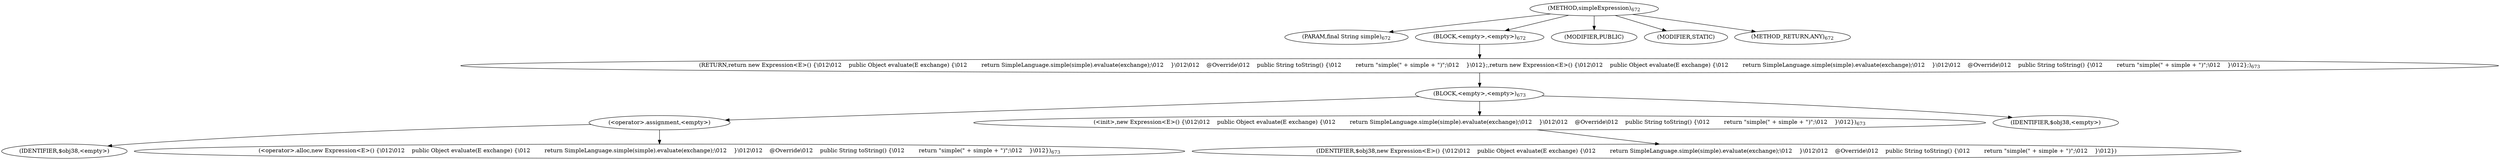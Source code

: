 digraph "simpleExpression" {  
"676" [label = <(METHOD,simpleExpression)<SUB>672</SUB>> ]
"677" [label = <(PARAM,final String simple)<SUB>672</SUB>> ]
"678" [label = <(BLOCK,&lt;empty&gt;,&lt;empty&gt;)<SUB>672</SUB>> ]
"679" [label = <(RETURN,return new Expression&lt;E&gt;() {\012\012    public Object evaluate(E exchange) {\012        return SimpleLanguage.simple(simple).evaluate(exchange);\012    }\012\012    @Override\012    public String toString() {\012        return &quot;simple(&quot; + simple + &quot;)&quot;;\012    }\012};,return new Expression&lt;E&gt;() {\012\012    public Object evaluate(E exchange) {\012        return SimpleLanguage.simple(simple).evaluate(exchange);\012    }\012\012    @Override\012    public String toString() {\012        return &quot;simple(&quot; + simple + &quot;)&quot;;\012    }\012};)<SUB>673</SUB>> ]
"680" [label = <(BLOCK,&lt;empty&gt;,&lt;empty&gt;)<SUB>673</SUB>> ]
"681" [label = <(&lt;operator&gt;.assignment,&lt;empty&gt;)> ]
"682" [label = <(IDENTIFIER,$obj38,&lt;empty&gt;)> ]
"683" [label = <(&lt;operator&gt;.alloc,new Expression&lt;E&gt;() {\012\012    public Object evaluate(E exchange) {\012        return SimpleLanguage.simple(simple).evaluate(exchange);\012    }\012\012    @Override\012    public String toString() {\012        return &quot;simple(&quot; + simple + &quot;)&quot;;\012    }\012})<SUB>673</SUB>> ]
"684" [label = <(&lt;init&gt;,new Expression&lt;E&gt;() {\012\012    public Object evaluate(E exchange) {\012        return SimpleLanguage.simple(simple).evaluate(exchange);\012    }\012\012    @Override\012    public String toString() {\012        return &quot;simple(&quot; + simple + &quot;)&quot;;\012    }\012})<SUB>673</SUB>> ]
"685" [label = <(IDENTIFIER,$obj38,new Expression&lt;E&gt;() {\012\012    public Object evaluate(E exchange) {\012        return SimpleLanguage.simple(simple).evaluate(exchange);\012    }\012\012    @Override\012    public String toString() {\012        return &quot;simple(&quot; + simple + &quot;)&quot;;\012    }\012})> ]
"686" [label = <(IDENTIFIER,$obj38,&lt;empty&gt;)> ]
"687" [label = <(MODIFIER,PUBLIC)> ]
"688" [label = <(MODIFIER,STATIC)> ]
"689" [label = <(METHOD_RETURN,ANY)<SUB>672</SUB>> ]
  "676" -> "677" 
  "676" -> "678" 
  "676" -> "687" 
  "676" -> "688" 
  "676" -> "689" 
  "678" -> "679" 
  "679" -> "680" 
  "680" -> "681" 
  "680" -> "684" 
  "680" -> "686" 
  "681" -> "682" 
  "681" -> "683" 
  "684" -> "685" 
}
